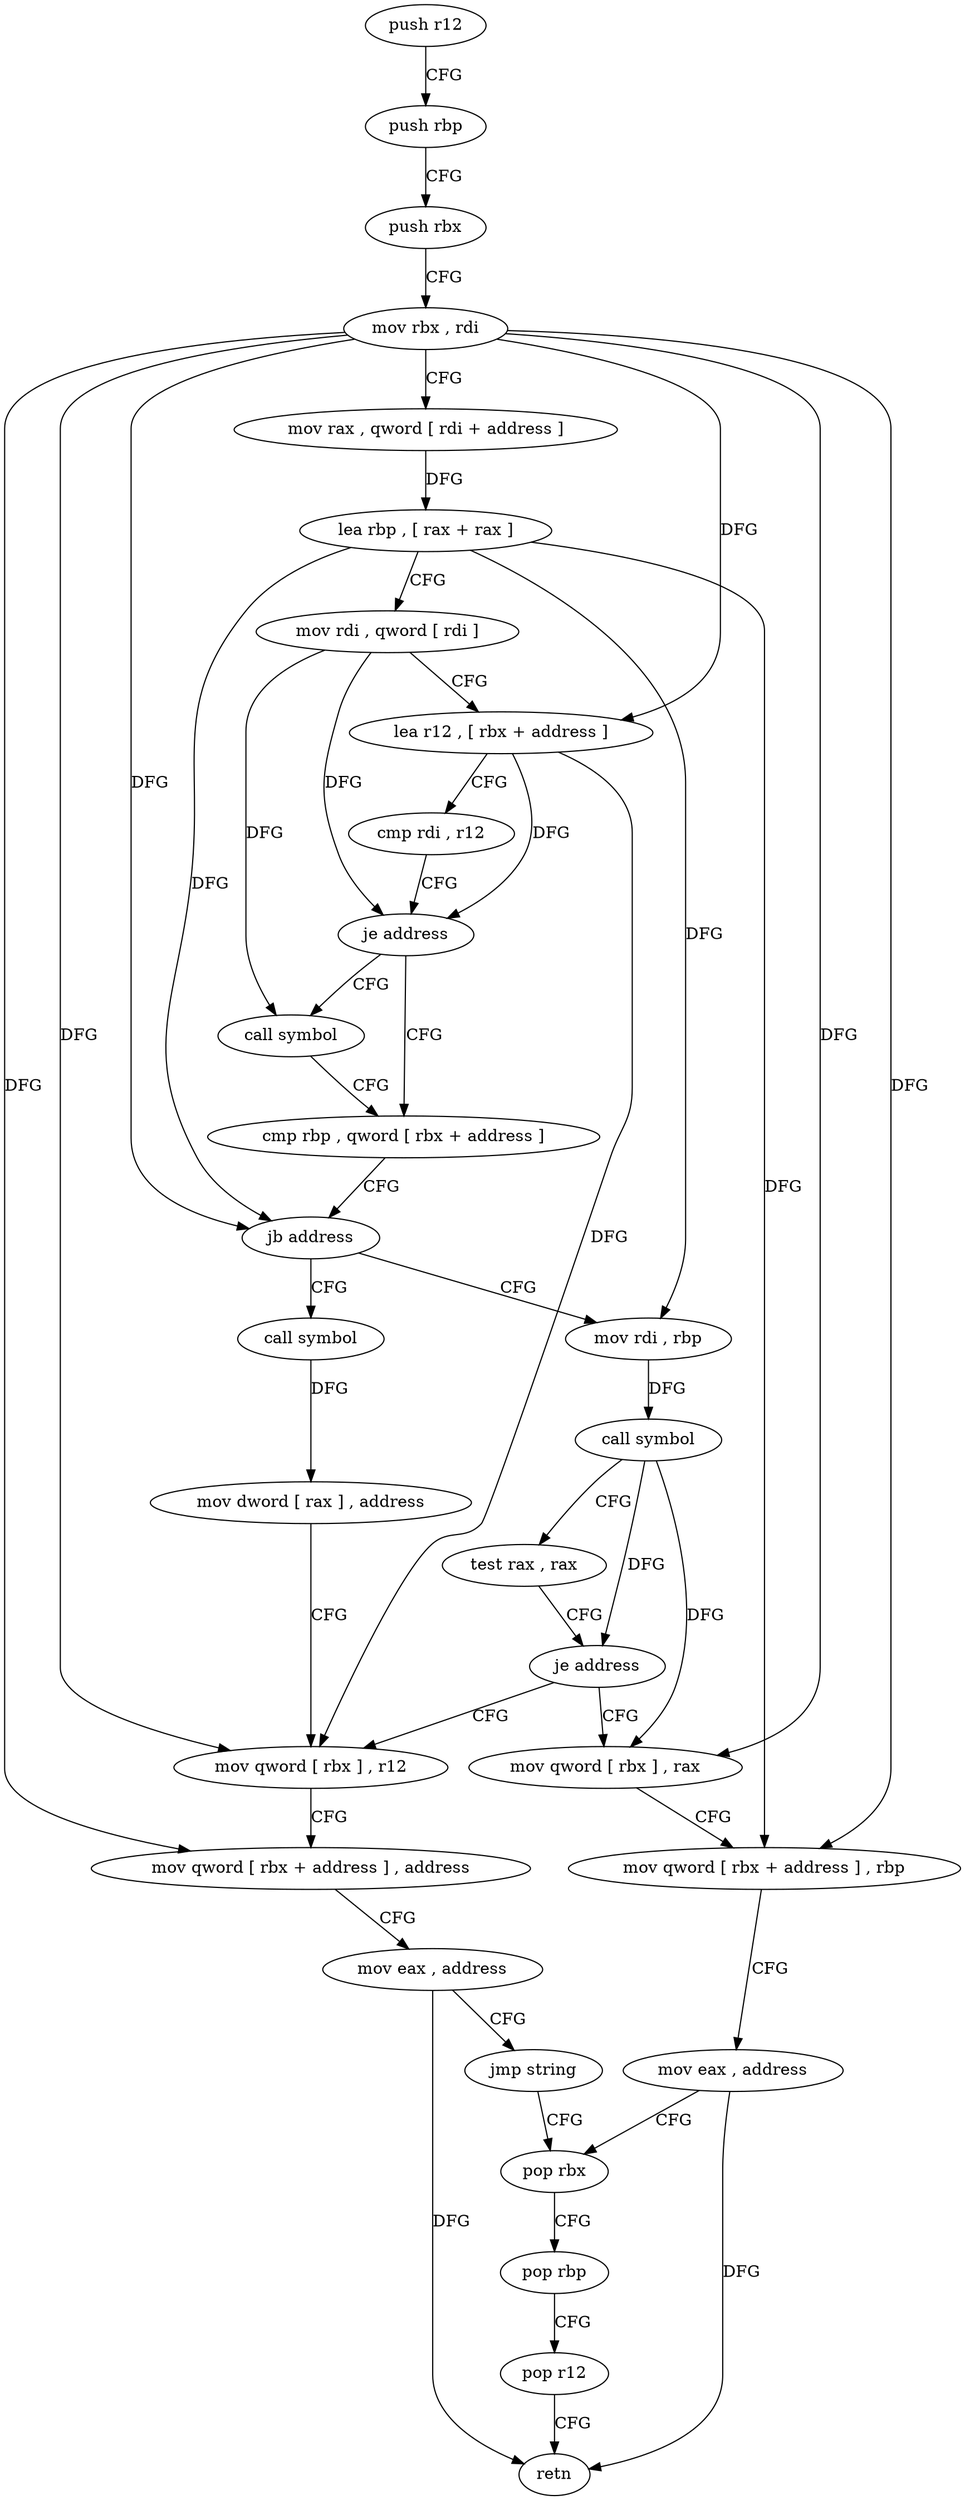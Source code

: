 digraph "func" {
"273980" [label = "push r12" ]
"273982" [label = "push rbp" ]
"273983" [label = "push rbx" ]
"273984" [label = "mov rbx , rdi" ]
"273987" [label = "mov rax , qword [ rdi + address ]" ]
"273991" [label = "lea rbp , [ rax + rax ]" ]
"273995" [label = "mov rdi , qword [ rdi ]" ]
"273998" [label = "lea r12 , [ rbx + address ]" ]
"274002" [label = "cmp rdi , r12" ]
"274005" [label = "je address" ]
"274012" [label = "cmp rbp , qword [ rbx + address ]" ]
"274007" [label = "call symbol" ]
"274016" [label = "jb address" ]
"274048" [label = "call symbol" ]
"274018" [label = "mov rdi , rbp" ]
"274053" [label = "mov dword [ rax ] , address" ]
"274059" [label = "mov qword [ rbx ] , r12" ]
"274021" [label = "call symbol" ]
"274026" [label = "test rax , rax" ]
"274029" [label = "je address" ]
"274031" [label = "mov qword [ rbx ] , rax" ]
"274043" [label = "pop rbx" ]
"274044" [label = "pop rbp" ]
"274045" [label = "pop r12" ]
"274047" [label = "retn" ]
"274062" [label = "mov qword [ rbx + address ] , address" ]
"274070" [label = "mov eax , address" ]
"274075" [label = "jmp string" ]
"274034" [label = "mov qword [ rbx + address ] , rbp" ]
"274038" [label = "mov eax , address" ]
"273980" -> "273982" [ label = "CFG" ]
"273982" -> "273983" [ label = "CFG" ]
"273983" -> "273984" [ label = "CFG" ]
"273984" -> "273987" [ label = "CFG" ]
"273984" -> "273998" [ label = "DFG" ]
"273984" -> "274016" [ label = "DFG" ]
"273984" -> "274059" [ label = "DFG" ]
"273984" -> "274062" [ label = "DFG" ]
"273984" -> "274031" [ label = "DFG" ]
"273984" -> "274034" [ label = "DFG" ]
"273987" -> "273991" [ label = "DFG" ]
"273991" -> "273995" [ label = "CFG" ]
"273991" -> "274016" [ label = "DFG" ]
"273991" -> "274018" [ label = "DFG" ]
"273991" -> "274034" [ label = "DFG" ]
"273995" -> "273998" [ label = "CFG" ]
"273995" -> "274005" [ label = "DFG" ]
"273995" -> "274007" [ label = "DFG" ]
"273998" -> "274002" [ label = "CFG" ]
"273998" -> "274005" [ label = "DFG" ]
"273998" -> "274059" [ label = "DFG" ]
"274002" -> "274005" [ label = "CFG" ]
"274005" -> "274012" [ label = "CFG" ]
"274005" -> "274007" [ label = "CFG" ]
"274012" -> "274016" [ label = "CFG" ]
"274007" -> "274012" [ label = "CFG" ]
"274016" -> "274048" [ label = "CFG" ]
"274016" -> "274018" [ label = "CFG" ]
"274048" -> "274053" [ label = "DFG" ]
"274018" -> "274021" [ label = "DFG" ]
"274053" -> "274059" [ label = "CFG" ]
"274059" -> "274062" [ label = "CFG" ]
"274021" -> "274026" [ label = "CFG" ]
"274021" -> "274029" [ label = "DFG" ]
"274021" -> "274031" [ label = "DFG" ]
"274026" -> "274029" [ label = "CFG" ]
"274029" -> "274059" [ label = "CFG" ]
"274029" -> "274031" [ label = "CFG" ]
"274031" -> "274034" [ label = "CFG" ]
"274043" -> "274044" [ label = "CFG" ]
"274044" -> "274045" [ label = "CFG" ]
"274045" -> "274047" [ label = "CFG" ]
"274062" -> "274070" [ label = "CFG" ]
"274070" -> "274075" [ label = "CFG" ]
"274070" -> "274047" [ label = "DFG" ]
"274075" -> "274043" [ label = "CFG" ]
"274034" -> "274038" [ label = "CFG" ]
"274038" -> "274043" [ label = "CFG" ]
"274038" -> "274047" [ label = "DFG" ]
}
